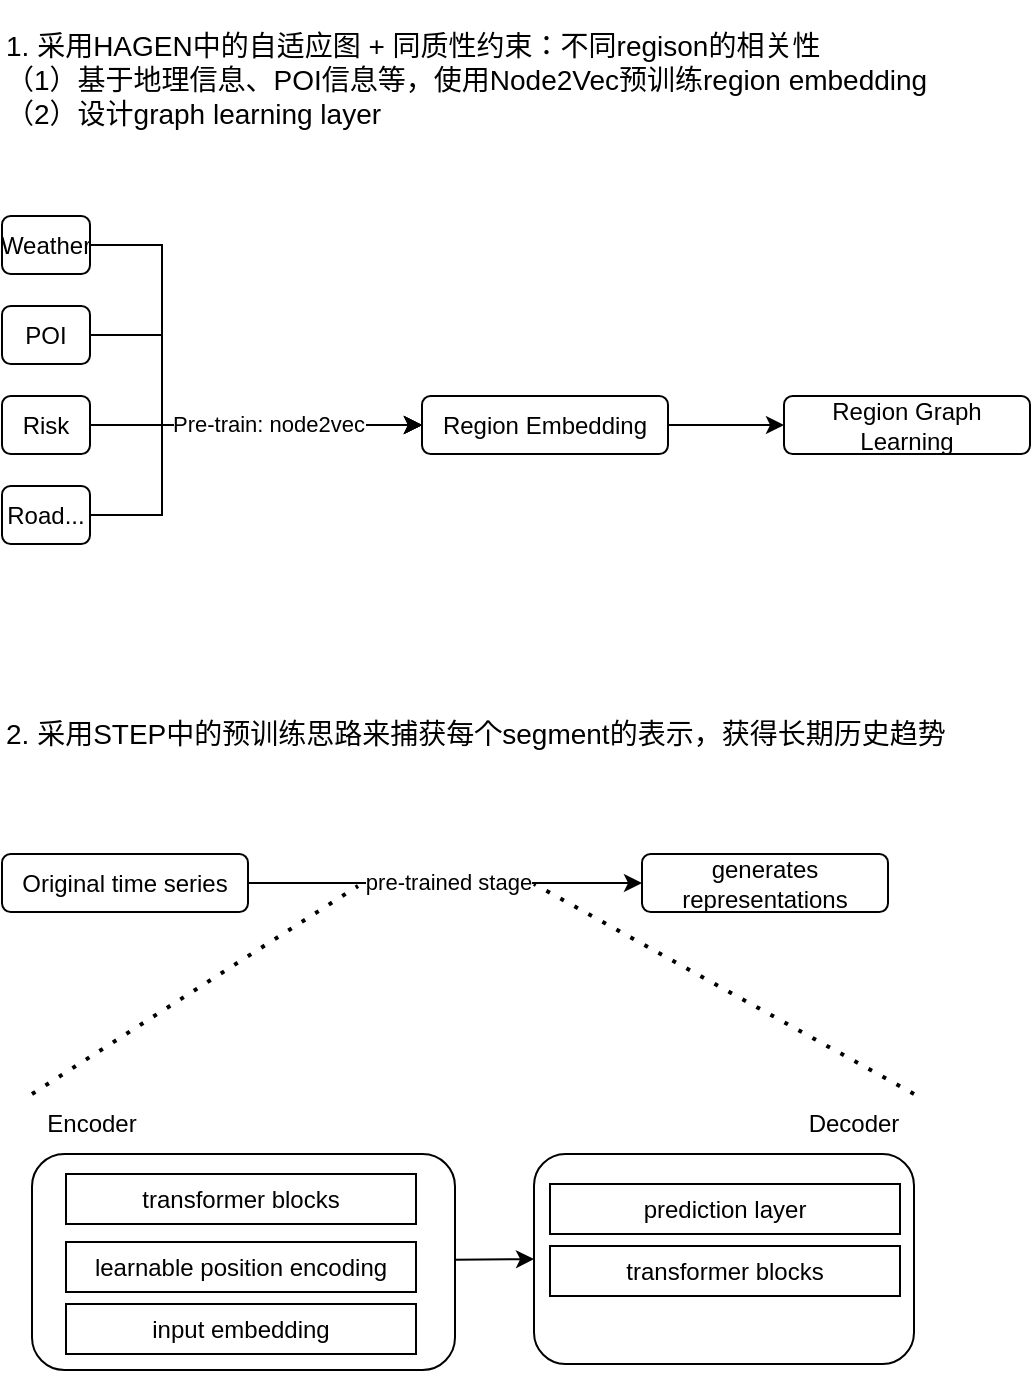 <mxfile version="21.1.9" type="github">
  <diagram name="第 1 页" id="JjgRdyOEP7qB3Ht1PhTI">
    <mxGraphModel dx="1434" dy="477" grid="0" gridSize="10" guides="1" tooltips="1" connect="1" arrows="1" fold="1" page="0" pageScale="1" pageWidth="827" pageHeight="1169" math="0" shadow="0">
      <root>
        <mxCell id="0" />
        <mxCell id="1" parent="0" />
        <mxCell id="nwZdZ1ILhEK_ZbMS1B_8-13" style="edgeStyle=orthogonalEdgeStyle;rounded=0;orthogonalLoop=1;jettySize=auto;html=1;entryX=0;entryY=0.5;entryDx=0;entryDy=0;" edge="1" parent="1" source="nwZdZ1ILhEK_ZbMS1B_8-12" target="nwZdZ1ILhEK_ZbMS1B_8-5">
          <mxGeometry relative="1" as="geometry">
            <Array as="points">
              <mxPoint x="-146" y="220" />
              <mxPoint x="-146" y="310" />
            </Array>
          </mxGeometry>
        </mxCell>
        <mxCell id="H0j_Gy7QNaVPxEVOqmRl-1" value="&lt;font style=&quot;font-size: 14px;&quot;&gt;1. 采用HAGEN中的自适应图 + 同质性约束：不同regison的相关性&lt;br&gt;（1）基于地理信息、POI信息等，使用Node2Vec预训练region embedding&lt;br&gt;（2）设计graph learning layer&lt;br&gt;&lt;/font&gt;" style="text;html=1;strokeColor=none;fillColor=none;align=left;verticalAlign=middle;whiteSpace=wrap;rounded=0;" parent="1" vertex="1">
          <mxGeometry x="-226" y="97" width="511" height="80" as="geometry" />
        </mxCell>
        <mxCell id="nwZdZ1ILhEK_ZbMS1B_8-6" style="edgeStyle=orthogonalEdgeStyle;rounded=0;orthogonalLoop=1;jettySize=auto;html=1;entryX=0;entryY=0.5;entryDx=0;entryDy=0;" edge="1" parent="1" source="nwZdZ1ILhEK_ZbMS1B_8-1" target="nwZdZ1ILhEK_ZbMS1B_8-5">
          <mxGeometry relative="1" as="geometry">
            <Array as="points">
              <mxPoint x="-146" y="265" />
              <mxPoint x="-146" y="310" />
            </Array>
          </mxGeometry>
        </mxCell>
        <mxCell id="nwZdZ1ILhEK_ZbMS1B_8-1" value="POI" style="rounded=1;whiteSpace=wrap;html=1;" vertex="1" parent="1">
          <mxGeometry x="-226" y="250" width="44" height="29" as="geometry" />
        </mxCell>
        <mxCell id="nwZdZ1ILhEK_ZbMS1B_8-7" style="edgeStyle=orthogonalEdgeStyle;rounded=0;orthogonalLoop=1;jettySize=auto;html=1;" edge="1" parent="1" source="nwZdZ1ILhEK_ZbMS1B_8-2" target="nwZdZ1ILhEK_ZbMS1B_8-5">
          <mxGeometry relative="1" as="geometry" />
        </mxCell>
        <mxCell id="nwZdZ1ILhEK_ZbMS1B_8-2" value="Risk" style="rounded=1;whiteSpace=wrap;html=1;" vertex="1" parent="1">
          <mxGeometry x="-226" y="295" width="44" height="29" as="geometry" />
        </mxCell>
        <mxCell id="nwZdZ1ILhEK_ZbMS1B_8-8" style="edgeStyle=orthogonalEdgeStyle;rounded=0;orthogonalLoop=1;jettySize=auto;html=1;entryX=0;entryY=0.5;entryDx=0;entryDy=0;" edge="1" parent="1" source="nwZdZ1ILhEK_ZbMS1B_8-3" target="nwZdZ1ILhEK_ZbMS1B_8-5">
          <mxGeometry relative="1" as="geometry">
            <Array as="points">
              <mxPoint x="-146" y="355" />
              <mxPoint x="-146" y="310" />
            </Array>
          </mxGeometry>
        </mxCell>
        <mxCell id="nwZdZ1ILhEK_ZbMS1B_8-9" value="Pre-train: node2vec" style="edgeLabel;html=1;align=center;verticalAlign=middle;resizable=0;points=[];" vertex="1" connectable="0" parent="nwZdZ1ILhEK_ZbMS1B_8-8">
          <mxGeometry x="0.329" relative="1" as="geometry">
            <mxPoint x="-6" y="-1" as="offset" />
          </mxGeometry>
        </mxCell>
        <mxCell id="nwZdZ1ILhEK_ZbMS1B_8-3" value="Road..." style="rounded=1;whiteSpace=wrap;html=1;" vertex="1" parent="1">
          <mxGeometry x="-226" y="340" width="44" height="29" as="geometry" />
        </mxCell>
        <mxCell id="nwZdZ1ILhEK_ZbMS1B_8-11" style="edgeStyle=orthogonalEdgeStyle;rounded=0;orthogonalLoop=1;jettySize=auto;html=1;" edge="1" parent="1" source="nwZdZ1ILhEK_ZbMS1B_8-5" target="nwZdZ1ILhEK_ZbMS1B_8-10">
          <mxGeometry relative="1" as="geometry" />
        </mxCell>
        <mxCell id="nwZdZ1ILhEK_ZbMS1B_8-5" value="Region Embedding" style="rounded=1;whiteSpace=wrap;html=1;" vertex="1" parent="1">
          <mxGeometry x="-16" y="295" width="123" height="29" as="geometry" />
        </mxCell>
        <mxCell id="nwZdZ1ILhEK_ZbMS1B_8-10" value="Region Graph Learning" style="rounded=1;whiteSpace=wrap;html=1;" vertex="1" parent="1">
          <mxGeometry x="165" y="295" width="123" height="29" as="geometry" />
        </mxCell>
        <mxCell id="nwZdZ1ILhEK_ZbMS1B_8-12" value="Weather" style="rounded=1;whiteSpace=wrap;html=1;" vertex="1" parent="1">
          <mxGeometry x="-226" y="205" width="44" height="29" as="geometry" />
        </mxCell>
        <mxCell id="nwZdZ1ILhEK_ZbMS1B_8-14" value="&lt;font style=&quot;font-size: 14px;&quot;&gt;2. 采用STEP中的预训练思路来捕获每个segment的表示，获得长期历史趋势&lt;br&gt;&lt;/font&gt;" style="text;html=1;strokeColor=none;fillColor=none;align=left;verticalAlign=middle;whiteSpace=wrap;rounded=0;" vertex="1" parent="1">
          <mxGeometry x="-226" y="424" width="511" height="80" as="geometry" />
        </mxCell>
        <mxCell id="nwZdZ1ILhEK_ZbMS1B_8-18" style="edgeStyle=orthogonalEdgeStyle;rounded=0;orthogonalLoop=1;jettySize=auto;html=1;entryX=0;entryY=0.5;entryDx=0;entryDy=0;" edge="1" parent="1" source="nwZdZ1ILhEK_ZbMS1B_8-16" target="nwZdZ1ILhEK_ZbMS1B_8-17">
          <mxGeometry relative="1" as="geometry" />
        </mxCell>
        <mxCell id="nwZdZ1ILhEK_ZbMS1B_8-19" value="pre-trained stage" style="edgeLabel;html=1;align=center;verticalAlign=middle;resizable=0;points=[];" vertex="1" connectable="0" parent="nwZdZ1ILhEK_ZbMS1B_8-18">
          <mxGeometry x="-0.134" y="4" relative="1" as="geometry">
            <mxPoint x="14" y="3" as="offset" />
          </mxGeometry>
        </mxCell>
        <mxCell id="nwZdZ1ILhEK_ZbMS1B_8-16" value="Original time series" style="rounded=1;whiteSpace=wrap;html=1;" vertex="1" parent="1">
          <mxGeometry x="-226" y="524" width="123" height="29" as="geometry" />
        </mxCell>
        <mxCell id="nwZdZ1ILhEK_ZbMS1B_8-17" value="generates representations" style="rounded=1;whiteSpace=wrap;html=1;" vertex="1" parent="1">
          <mxGeometry x="94" y="524" width="123" height="29" as="geometry" />
        </mxCell>
        <mxCell id="nwZdZ1ILhEK_ZbMS1B_8-30" style="rounded=0;orthogonalLoop=1;jettySize=auto;html=1;entryX=0;entryY=0.5;entryDx=0;entryDy=0;" edge="1" parent="1" source="nwZdZ1ILhEK_ZbMS1B_8-20" target="nwZdZ1ILhEK_ZbMS1B_8-25">
          <mxGeometry relative="1" as="geometry" />
        </mxCell>
        <mxCell id="nwZdZ1ILhEK_ZbMS1B_8-20" value="" style="rounded=1;whiteSpace=wrap;html=1;" vertex="1" parent="1">
          <mxGeometry x="-211" y="674" width="211.5" height="108" as="geometry" />
        </mxCell>
        <mxCell id="nwZdZ1ILhEK_ZbMS1B_8-21" value="input embedding" style="rounded=0;whiteSpace=wrap;html=1;" vertex="1" parent="1">
          <mxGeometry x="-194" y="749" width="175" height="25" as="geometry" />
        </mxCell>
        <mxCell id="nwZdZ1ILhEK_ZbMS1B_8-22" value="learnable position encoding" style="rounded=0;whiteSpace=wrap;html=1;" vertex="1" parent="1">
          <mxGeometry x="-194" y="718" width="175" height="25" as="geometry" />
        </mxCell>
        <mxCell id="nwZdZ1ILhEK_ZbMS1B_8-23" value="transformer blocks" style="rounded=0;whiteSpace=wrap;html=1;" vertex="1" parent="1">
          <mxGeometry x="-194" y="684" width="175" height="25" as="geometry" />
        </mxCell>
        <mxCell id="nwZdZ1ILhEK_ZbMS1B_8-24" value="Encoder" style="text;html=1;strokeColor=none;fillColor=none;align=center;verticalAlign=middle;whiteSpace=wrap;rounded=0;" vertex="1" parent="1">
          <mxGeometry x="-211" y="644" width="60" height="30" as="geometry" />
        </mxCell>
        <mxCell id="nwZdZ1ILhEK_ZbMS1B_8-25" value="" style="rounded=1;whiteSpace=wrap;html=1;" vertex="1" parent="1">
          <mxGeometry x="40" y="674" width="190" height="105" as="geometry" />
        </mxCell>
        <mxCell id="nwZdZ1ILhEK_ZbMS1B_8-27" value="transformer blocks" style="rounded=0;whiteSpace=wrap;html=1;" vertex="1" parent="1">
          <mxGeometry x="48" y="720" width="175" height="25" as="geometry" />
        </mxCell>
        <mxCell id="nwZdZ1ILhEK_ZbMS1B_8-28" value="prediction layer" style="rounded=0;whiteSpace=wrap;html=1;" vertex="1" parent="1">
          <mxGeometry x="48" y="689" width="175" height="25" as="geometry" />
        </mxCell>
        <mxCell id="nwZdZ1ILhEK_ZbMS1B_8-29" value="Decoder" style="text;html=1;strokeColor=none;fillColor=none;align=center;verticalAlign=middle;whiteSpace=wrap;rounded=0;" vertex="1" parent="1">
          <mxGeometry x="170" y="644" width="60" height="30" as="geometry" />
        </mxCell>
        <mxCell id="nwZdZ1ILhEK_ZbMS1B_8-31" value="" style="endArrow=none;dashed=1;html=1;dashPattern=1 3;strokeWidth=2;rounded=0;exitX=0;exitY=0;exitDx=0;exitDy=0;" edge="1" parent="1" source="nwZdZ1ILhEK_ZbMS1B_8-24">
          <mxGeometry width="50" height="50" relative="1" as="geometry">
            <mxPoint x="192" y="730" as="sourcePoint" />
            <mxPoint x="-48" y="540" as="targetPoint" />
          </mxGeometry>
        </mxCell>
        <mxCell id="nwZdZ1ILhEK_ZbMS1B_8-32" value="" style="endArrow=none;dashed=1;html=1;dashPattern=1 3;strokeWidth=2;rounded=0;exitX=1;exitY=0;exitDx=0;exitDy=0;" edge="1" parent="1" source="nwZdZ1ILhEK_ZbMS1B_8-29">
          <mxGeometry width="50" height="50" relative="1" as="geometry">
            <mxPoint x="173" y="616" as="sourcePoint" />
            <mxPoint x="40" y="539" as="targetPoint" />
          </mxGeometry>
        </mxCell>
      </root>
    </mxGraphModel>
  </diagram>
</mxfile>
